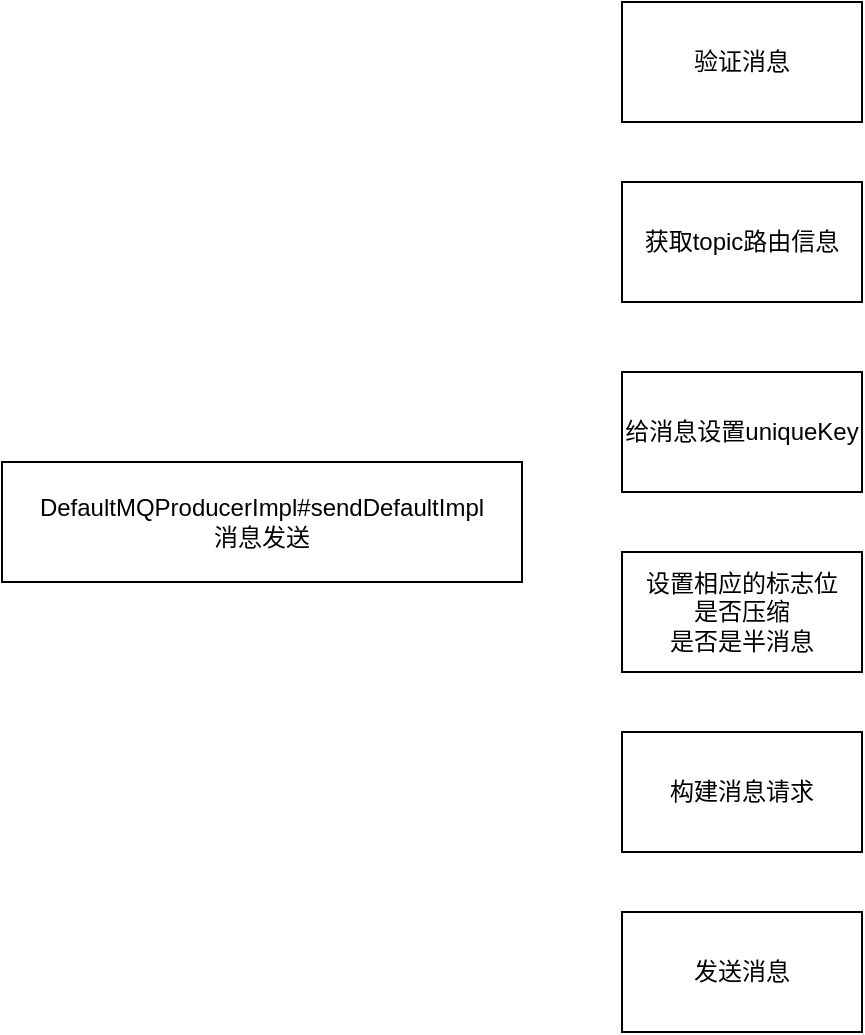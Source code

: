 <mxfile version="15.7.3" type="github">
  <diagram id="beEiFu7W-FBV3QKFxX4Z" name="Page-1">
    <mxGraphModel dx="1426" dy="771" grid="1" gridSize="10" guides="1" tooltips="1" connect="1" arrows="1" fold="1" page="1" pageScale="1" pageWidth="827" pageHeight="1169" math="0" shadow="0">
      <root>
        <mxCell id="0" />
        <mxCell id="1" parent="0" />
        <mxCell id="NcVtNX8eG5FYY5GW91jy-1" value="DefaultMQProducerImpl#sendDefaultImpl&lt;br&gt;消息发送" style="rounded=0;whiteSpace=wrap;html=1;fillColor=default;strokeColor=default;fontColor=default;" parent="1" vertex="1">
          <mxGeometry x="50" y="525" width="260" height="60" as="geometry" />
        </mxCell>
        <mxCell id="NcVtNX8eG5FYY5GW91jy-2" value="验证消息" style="rounded=0;whiteSpace=wrap;html=1;fontColor=default;strokeColor=default;fillColor=default;" parent="1" vertex="1">
          <mxGeometry x="360" y="295" width="120" height="60" as="geometry" />
        </mxCell>
        <mxCell id="NcVtNX8eG5FYY5GW91jy-3" value="获取topic路由信息" style="rounded=0;whiteSpace=wrap;html=1;fontColor=default;strokeColor=default;fillColor=default;" parent="1" vertex="1">
          <mxGeometry x="360" y="385" width="120" height="60" as="geometry" />
        </mxCell>
        <mxCell id="NcVtNX8eG5FYY5GW91jy-4" value="给消息设置uniqueKey" style="rounded=0;whiteSpace=wrap;html=1;fontColor=default;strokeColor=default;fillColor=default;" parent="1" vertex="1">
          <mxGeometry x="360" y="480" width="120" height="60" as="geometry" />
        </mxCell>
        <mxCell id="PUsVI0H3Nka6SFm6uu8r-2" value="设置相应的标志位&lt;br&gt;是否压缩&lt;br&gt;是否是半消息" style="rounded=0;whiteSpace=wrap;html=1;fontColor=default;strokeColor=default;fillColor=default;" vertex="1" parent="1">
          <mxGeometry x="360" y="570" width="120" height="60" as="geometry" />
        </mxCell>
        <mxCell id="PUsVI0H3Nka6SFm6uu8r-3" value="构建消息请求" style="rounded=0;whiteSpace=wrap;html=1;fontColor=default;strokeColor=default;fillColor=default;" vertex="1" parent="1">
          <mxGeometry x="360" y="660" width="120" height="60" as="geometry" />
        </mxCell>
        <mxCell id="PUsVI0H3Nka6SFm6uu8r-4" value="发送消息" style="rounded=0;whiteSpace=wrap;html=1;" vertex="1" parent="1">
          <mxGeometry x="360" y="750" width="120" height="60" as="geometry" />
        </mxCell>
      </root>
    </mxGraphModel>
  </diagram>
</mxfile>
